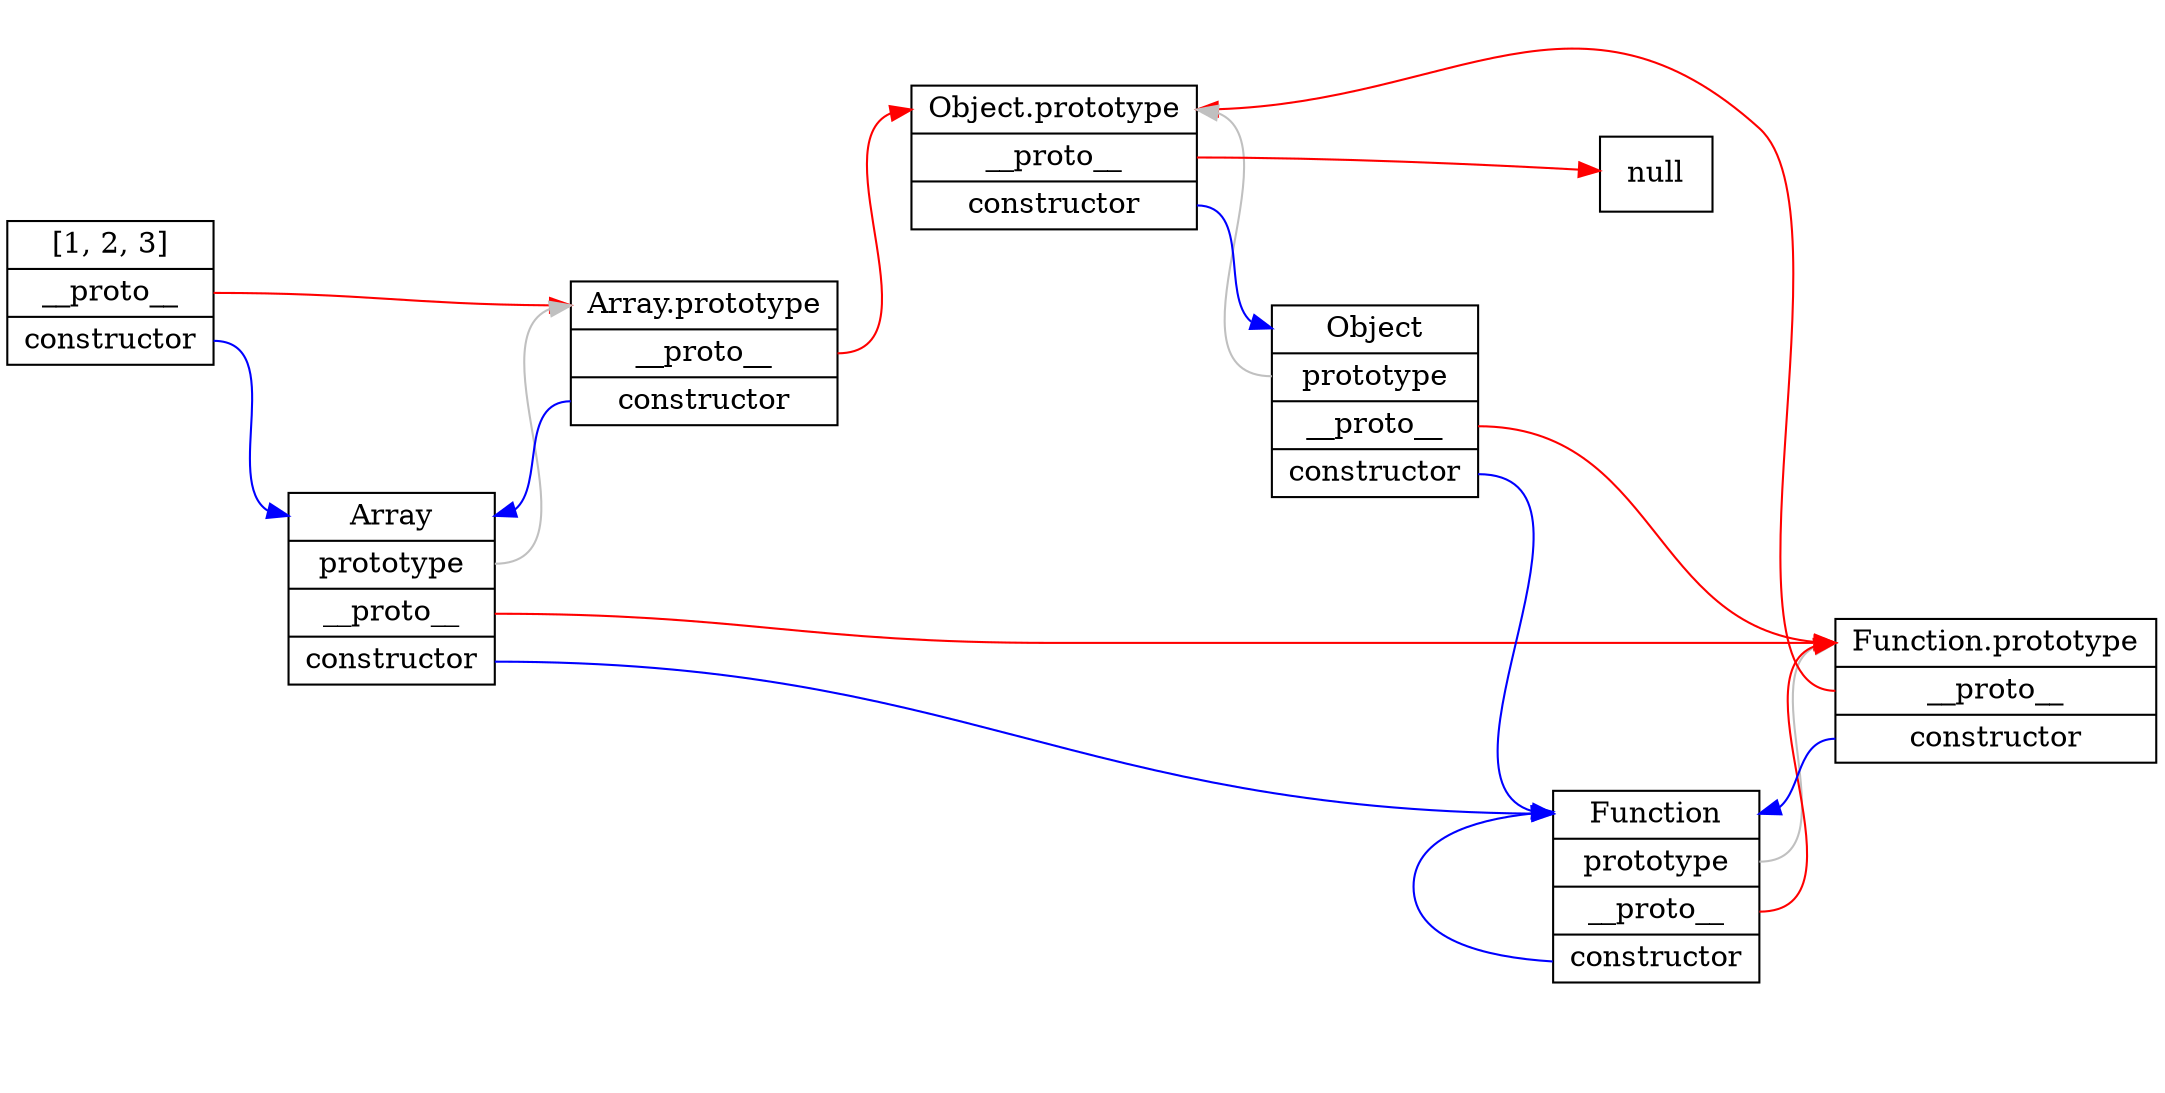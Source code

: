 digraph proto {

  // ###########################################################################
  graph [layout=dot, nodesep=0.1, ratio=0.5, rankdir=LR];
  node  [shape="record"];
  edge  [];

  // ###########################################################################
  array_instance [label="<f0>[1, 2, 3] | <f2>__proto__ | <f3>constructor", fillcolor="violet"];
  array_function [label="<f0>Array | <f1>prototype | <f2>__proto__ | <f3>constructor"];
  array_prototype [label="<f0>Array.prototype | <f2>__proto__ | <f3>constructor"];
  function_function [label="<f0>Function | <f1>prototype | <f2>__proto__ | <f3>constructor"];
  function_prototype [label="<f0>Function.prototype | <f2>__proto__ | <f3>constructor"];
  object_function [label="<f0>Object | <f1>prototype | <f2>__proto__ | <f3>constructor"];
  object_prototype [label="<f0>Object.prototype | <f2>__proto__ | <f3>constructor"];
  null [label="<f0>null"];

  // ###########################################################################
  array_instance:f2     -> array_prototype:f0       [color="red"];
  array_instance:f3     -> array_function:f0        [color="blue"];
  array_function:f1     -> array_prototype:f0       [color="gray"];
  array_function:f3     -> function_function:f0     [color="blue"];
  array_function:f2     -> function_prototype:f0    [color="red"];
  array_prototype:f2    -> object_prototype:f0      [color="red"];
  array_prototype:f3    -> array_function:f0        [color="blue"];
  function_function:f1  -> function_prototype:f0    [color="gray"];
  function_function:f2  -> function_prototype:f0    [color="red"];
  function_function:f3  -> function_function:f0     [color="blue"];
  function_prototype:f2 -> object_prototype:f0      [color="red"];
  function_prototype:f3 -> function_function:f0     [color="blue"];
  object_function:f1    -> object_prototype:f0      [color="gray"];
  object_function:f2    -> function_prototype:f0    [color="red"];
  object_function:f3    -> function_function:f0     [color="blue"];
  object_prototype:f2   -> null:f0                  [color="red", minlen=2];
  object_prototype:f3   -> object_function:f0       [color="blue"];
}
